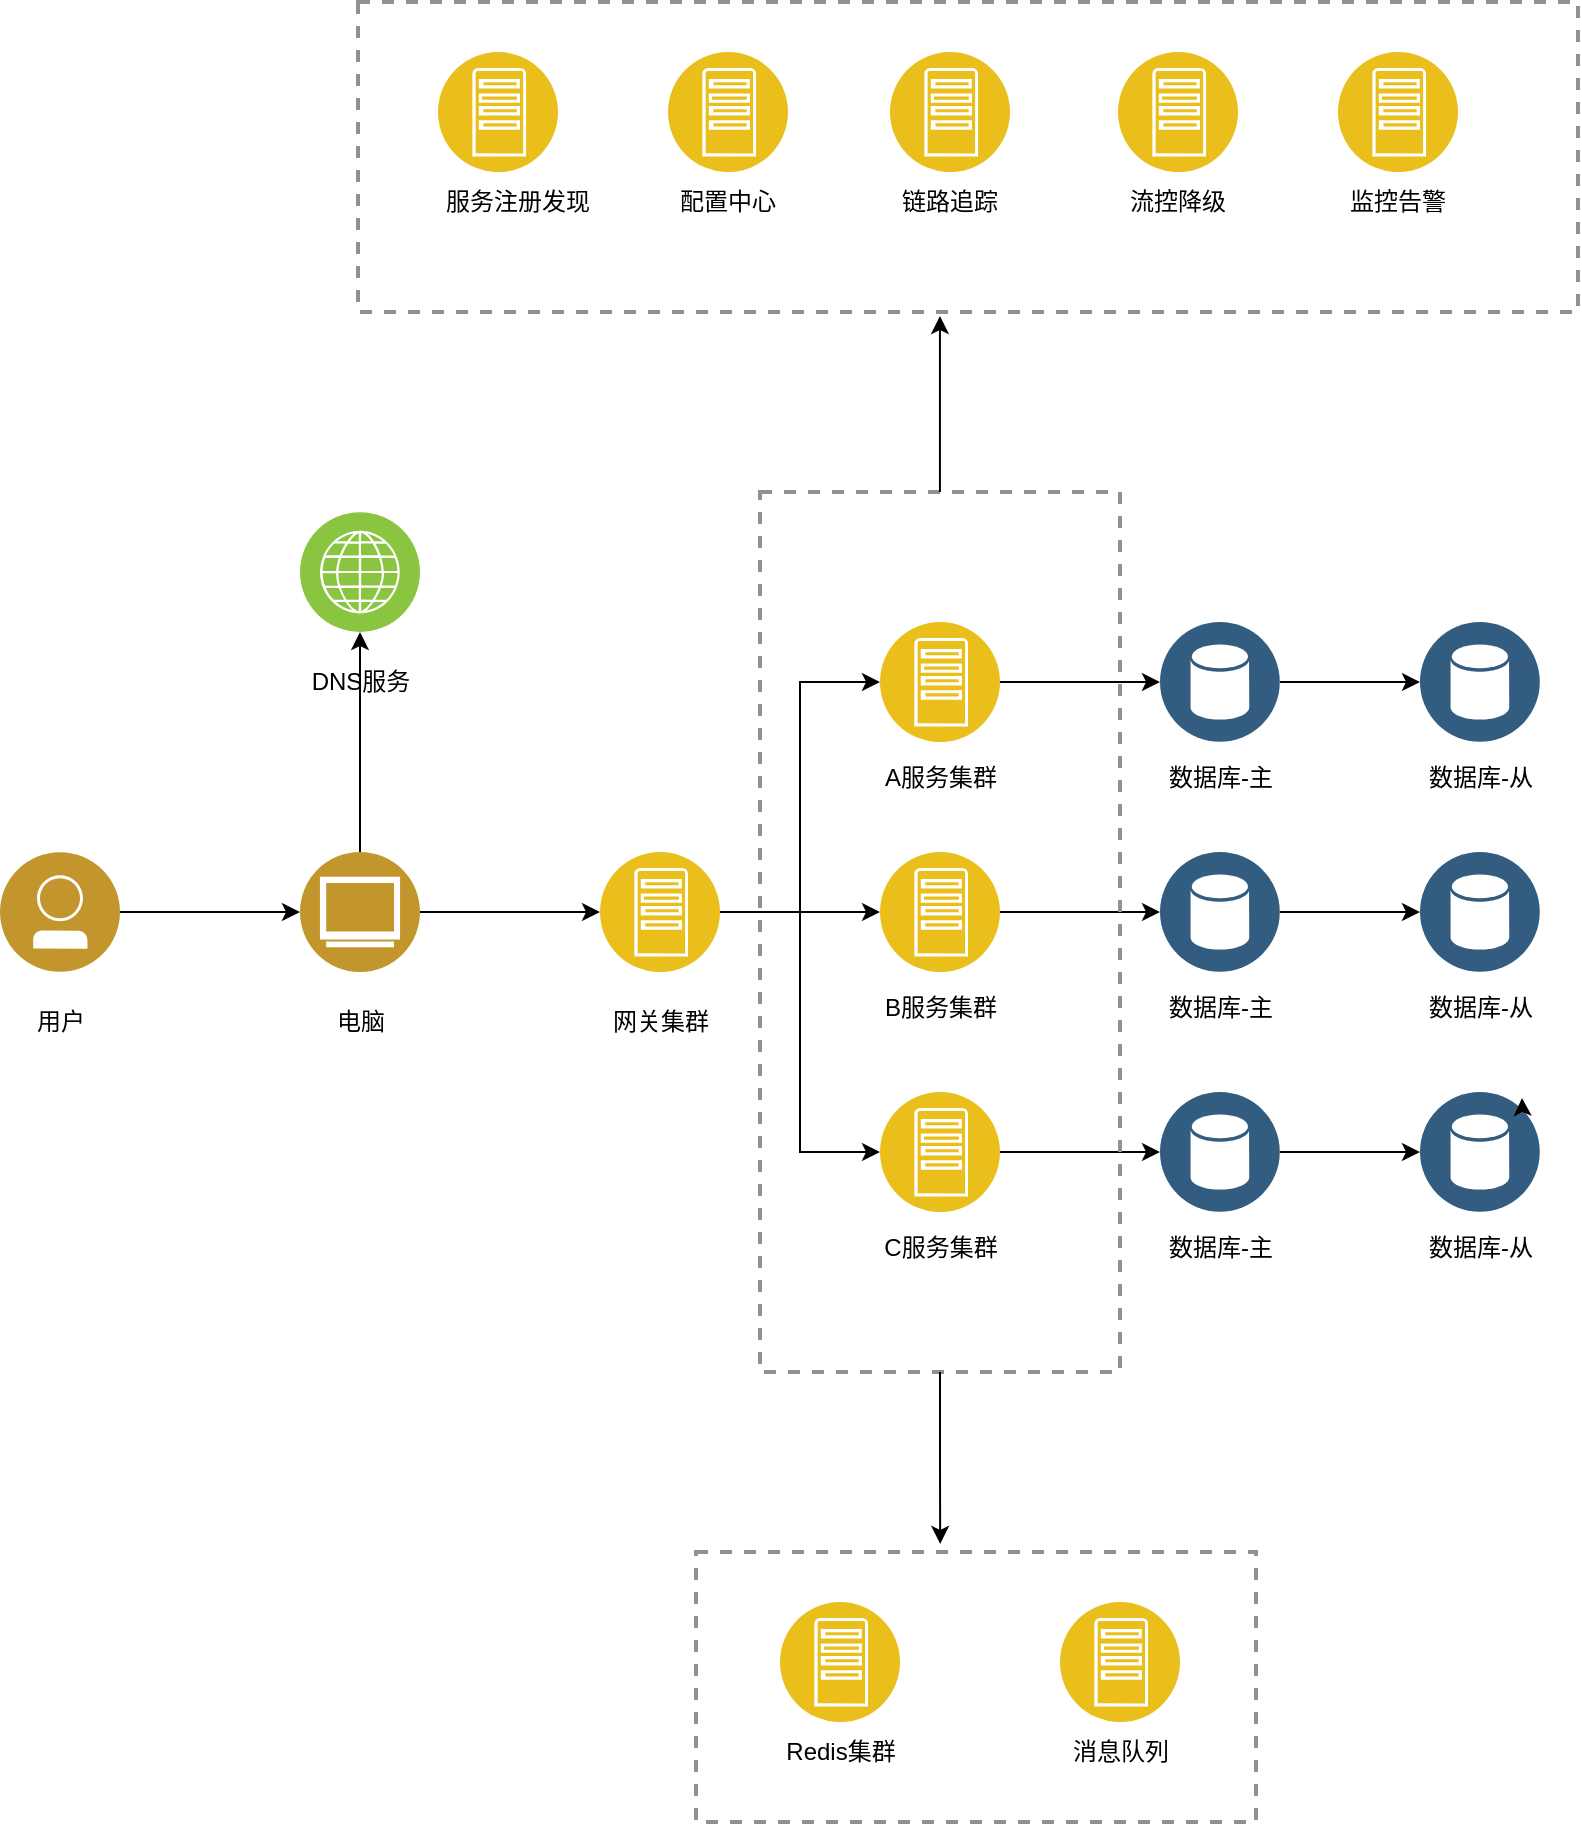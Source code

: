 <mxfile version="25.0.3">
  <diagram name="第 1 页" id="v08SBiCe49YFthJZVZgQ">
    <mxGraphModel dx="1434" dy="1915" grid="1" gridSize="10" guides="1" tooltips="1" connect="1" arrows="1" fold="1" page="1" pageScale="1" pageWidth="827" pageHeight="1169" math="0" shadow="0">
      <root>
        <mxCell id="0" />
        <mxCell id="1" parent="0" />
        <mxCell id="NUhmxYv8Nv4f0Cy1MO_9-7" style="edgeStyle=orthogonalEdgeStyle;rounded=0;orthogonalLoop=1;jettySize=auto;html=1;entryX=0;entryY=0.5;entryDx=0;entryDy=0;" edge="1" parent="1" source="NUhmxYv8Nv4f0Cy1MO_9-1" target="NUhmxYv8Nv4f0Cy1MO_9-3">
          <mxGeometry relative="1" as="geometry" />
        </mxCell>
        <mxCell id="NUhmxYv8Nv4f0Cy1MO_9-1" value="" style="image;aspect=fixed;perimeter=ellipsePerimeter;html=1;align=center;shadow=0;dashed=0;fontColor=#4277BB;labelBackgroundColor=default;fontSize=12;spacingTop=3;image=img/lib/ibm/users/user.svg;" vertex="1" parent="1">
          <mxGeometry x="30" y="270" width="60" height="60" as="geometry" />
        </mxCell>
        <mxCell id="NUhmxYv8Nv4f0Cy1MO_9-2" value="用户" style="text;html=1;align=center;verticalAlign=middle;resizable=0;points=[];autosize=1;strokeColor=none;fillColor=none;" vertex="1" parent="1">
          <mxGeometry x="35" y="340" width="50" height="30" as="geometry" />
        </mxCell>
        <mxCell id="NUhmxYv8Nv4f0Cy1MO_9-8" style="edgeStyle=orthogonalEdgeStyle;rounded=0;orthogonalLoop=1;jettySize=auto;html=1;entryX=0;entryY=0.5;entryDx=0;entryDy=0;" edge="1" parent="1" source="NUhmxYv8Nv4f0Cy1MO_9-3" target="NUhmxYv8Nv4f0Cy1MO_9-5">
          <mxGeometry relative="1" as="geometry" />
        </mxCell>
        <mxCell id="NUhmxYv8Nv4f0Cy1MO_9-11" style="edgeStyle=orthogonalEdgeStyle;rounded=0;orthogonalLoop=1;jettySize=auto;html=1;entryX=0.5;entryY=1;entryDx=0;entryDy=0;" edge="1" parent="1" source="NUhmxYv8Nv4f0Cy1MO_9-3" target="NUhmxYv8Nv4f0Cy1MO_9-9">
          <mxGeometry relative="1" as="geometry" />
        </mxCell>
        <mxCell id="NUhmxYv8Nv4f0Cy1MO_9-3" value="" style="image;aspect=fixed;perimeter=ellipsePerimeter;html=1;align=center;shadow=0;dashed=0;fontColor=#4277BB;labelBackgroundColor=default;fontSize=12;spacingTop=3;image=img/lib/ibm/users/browser.svg;" vertex="1" parent="1">
          <mxGeometry x="180" y="270" width="60" height="60" as="geometry" />
        </mxCell>
        <mxCell id="NUhmxYv8Nv4f0Cy1MO_9-4" value="电脑" style="text;html=1;align=center;verticalAlign=middle;resizable=0;points=[];autosize=1;strokeColor=none;fillColor=none;" vertex="1" parent="1">
          <mxGeometry x="185" y="340" width="50" height="30" as="geometry" />
        </mxCell>
        <mxCell id="NUhmxYv8Nv4f0Cy1MO_9-37" style="edgeStyle=orthogonalEdgeStyle;rounded=0;orthogonalLoop=1;jettySize=auto;html=1;entryX=0;entryY=0.5;entryDx=0;entryDy=0;" edge="1" parent="1" source="NUhmxYv8Nv4f0Cy1MO_9-5" target="NUhmxYv8Nv4f0Cy1MO_9-12">
          <mxGeometry relative="1" as="geometry" />
        </mxCell>
        <mxCell id="NUhmxYv8Nv4f0Cy1MO_9-38" style="edgeStyle=orthogonalEdgeStyle;rounded=0;orthogonalLoop=1;jettySize=auto;html=1;entryX=0;entryY=0.5;entryDx=0;entryDy=0;" edge="1" parent="1" source="NUhmxYv8Nv4f0Cy1MO_9-5" target="NUhmxYv8Nv4f0Cy1MO_9-16">
          <mxGeometry relative="1" as="geometry" />
        </mxCell>
        <mxCell id="NUhmxYv8Nv4f0Cy1MO_9-39" style="edgeStyle=orthogonalEdgeStyle;rounded=0;orthogonalLoop=1;jettySize=auto;html=1;entryX=0;entryY=0.5;entryDx=0;entryDy=0;" edge="1" parent="1" source="NUhmxYv8Nv4f0Cy1MO_9-5" target="NUhmxYv8Nv4f0Cy1MO_9-14">
          <mxGeometry relative="1" as="geometry" />
        </mxCell>
        <mxCell id="NUhmxYv8Nv4f0Cy1MO_9-5" value="" style="image;aspect=fixed;perimeter=ellipsePerimeter;html=1;align=center;shadow=0;dashed=0;fontColor=#4277BB;labelBackgroundColor=default;fontSize=12;spacingTop=3;image=img/lib/ibm/applications/app_server.svg;" vertex="1" parent="1">
          <mxGeometry x="330" y="270" width="60" height="60" as="geometry" />
        </mxCell>
        <mxCell id="NUhmxYv8Nv4f0Cy1MO_9-6" value="网关集群" style="text;html=1;align=center;verticalAlign=middle;resizable=0;points=[];autosize=1;strokeColor=none;fillColor=none;" vertex="1" parent="1">
          <mxGeometry x="325" y="340" width="70" height="30" as="geometry" />
        </mxCell>
        <mxCell id="NUhmxYv8Nv4f0Cy1MO_9-9" value="" style="image;aspect=fixed;perimeter=ellipsePerimeter;html=1;align=center;shadow=0;dashed=0;fontColor=#4277BB;labelBackgroundColor=default;fontSize=12;spacingTop=3;image=img/lib/ibm/infrastructure/channels.svg;" vertex="1" parent="1">
          <mxGeometry x="180" y="100" width="60" height="60" as="geometry" />
        </mxCell>
        <mxCell id="NUhmxYv8Nv4f0Cy1MO_9-10" value="DNS服务" style="text;html=1;align=center;verticalAlign=middle;resizable=0;points=[];autosize=1;strokeColor=none;fillColor=none;" vertex="1" parent="1">
          <mxGeometry x="175" y="170" width="70" height="30" as="geometry" />
        </mxCell>
        <mxCell id="NUhmxYv8Nv4f0Cy1MO_9-30" style="edgeStyle=orthogonalEdgeStyle;rounded=0;orthogonalLoop=1;jettySize=auto;html=1;entryX=0;entryY=0.5;entryDx=0;entryDy=0;" edge="1" parent="1" source="NUhmxYv8Nv4f0Cy1MO_9-12" target="NUhmxYv8Nv4f0Cy1MO_9-18">
          <mxGeometry relative="1" as="geometry" />
        </mxCell>
        <mxCell id="NUhmxYv8Nv4f0Cy1MO_9-12" value="" style="image;aspect=fixed;perimeter=ellipsePerimeter;html=1;align=center;shadow=0;dashed=0;fontColor=#4277BB;labelBackgroundColor=default;fontSize=12;spacingTop=3;image=img/lib/ibm/applications/app_server.svg;" vertex="1" parent="1">
          <mxGeometry x="470" y="155" width="60" height="60" as="geometry" />
        </mxCell>
        <mxCell id="NUhmxYv8Nv4f0Cy1MO_9-13" value="A服务集群" style="text;html=1;align=center;verticalAlign=middle;resizable=0;points=[];autosize=1;strokeColor=none;fillColor=none;" vertex="1" parent="1">
          <mxGeometry x="460" y="218" width="80" height="30" as="geometry" />
        </mxCell>
        <mxCell id="NUhmxYv8Nv4f0Cy1MO_9-32" style="edgeStyle=orthogonalEdgeStyle;rounded=0;orthogonalLoop=1;jettySize=auto;html=1;entryX=0;entryY=0.5;entryDx=0;entryDy=0;" edge="1" parent="1" source="NUhmxYv8Nv4f0Cy1MO_9-14" target="NUhmxYv8Nv4f0Cy1MO_9-22">
          <mxGeometry relative="1" as="geometry" />
        </mxCell>
        <mxCell id="NUhmxYv8Nv4f0Cy1MO_9-14" value="" style="image;aspect=fixed;perimeter=ellipsePerimeter;html=1;align=center;shadow=0;dashed=0;fontColor=#4277BB;labelBackgroundColor=default;fontSize=12;spacingTop=3;image=img/lib/ibm/applications/app_server.svg;" vertex="1" parent="1">
          <mxGeometry x="470" y="270" width="60" height="60" as="geometry" />
        </mxCell>
        <mxCell id="NUhmxYv8Nv4f0Cy1MO_9-15" value="B服务集群" style="text;html=1;align=center;verticalAlign=middle;resizable=0;points=[];autosize=1;strokeColor=none;fillColor=none;" vertex="1" parent="1">
          <mxGeometry x="460" y="333" width="80" height="30" as="geometry" />
        </mxCell>
        <mxCell id="NUhmxYv8Nv4f0Cy1MO_9-34" style="edgeStyle=orthogonalEdgeStyle;rounded=0;orthogonalLoop=1;jettySize=auto;html=1;entryX=0;entryY=0.5;entryDx=0;entryDy=0;" edge="1" parent="1" source="NUhmxYv8Nv4f0Cy1MO_9-16" target="NUhmxYv8Nv4f0Cy1MO_9-24">
          <mxGeometry relative="1" as="geometry" />
        </mxCell>
        <mxCell id="NUhmxYv8Nv4f0Cy1MO_9-16" value="" style="image;aspect=fixed;perimeter=ellipsePerimeter;html=1;align=center;shadow=0;dashed=0;fontColor=#4277BB;labelBackgroundColor=default;fontSize=12;spacingTop=3;image=img/lib/ibm/applications/app_server.svg;" vertex="1" parent="1">
          <mxGeometry x="470" y="390" width="60" height="60" as="geometry" />
        </mxCell>
        <mxCell id="NUhmxYv8Nv4f0Cy1MO_9-17" value="C服务集群" style="text;html=1;align=center;verticalAlign=middle;resizable=0;points=[];autosize=1;strokeColor=none;fillColor=none;" vertex="1" parent="1">
          <mxGeometry x="460" y="453" width="80" height="30" as="geometry" />
        </mxCell>
        <mxCell id="NUhmxYv8Nv4f0Cy1MO_9-31" style="edgeStyle=orthogonalEdgeStyle;rounded=0;orthogonalLoop=1;jettySize=auto;html=1;entryX=0;entryY=0.5;entryDx=0;entryDy=0;" edge="1" parent="1" source="NUhmxYv8Nv4f0Cy1MO_9-18" target="NUhmxYv8Nv4f0Cy1MO_9-20">
          <mxGeometry relative="1" as="geometry" />
        </mxCell>
        <mxCell id="NUhmxYv8Nv4f0Cy1MO_9-18" value="" style="image;aspect=fixed;perimeter=ellipsePerimeter;html=1;align=center;shadow=0;dashed=0;fontColor=#4277BB;labelBackgroundColor=default;fontSize=12;spacingTop=3;image=img/lib/ibm/data/data_services.svg;" vertex="1" parent="1">
          <mxGeometry x="610" y="155" width="60" height="60" as="geometry" />
        </mxCell>
        <mxCell id="NUhmxYv8Nv4f0Cy1MO_9-19" value="数据库-主" style="text;html=1;align=center;verticalAlign=middle;resizable=0;points=[];autosize=1;strokeColor=none;fillColor=none;" vertex="1" parent="1">
          <mxGeometry x="600" y="218" width="80" height="30" as="geometry" />
        </mxCell>
        <mxCell id="NUhmxYv8Nv4f0Cy1MO_9-20" value="" style="image;aspect=fixed;perimeter=ellipsePerimeter;html=1;align=center;shadow=0;dashed=0;fontColor=#4277BB;labelBackgroundColor=default;fontSize=12;spacingTop=3;image=img/lib/ibm/data/data_services.svg;" vertex="1" parent="1">
          <mxGeometry x="740" y="155" width="60" height="60" as="geometry" />
        </mxCell>
        <mxCell id="NUhmxYv8Nv4f0Cy1MO_9-21" value="数据库-从" style="text;html=1;align=center;verticalAlign=middle;resizable=0;points=[];autosize=1;strokeColor=none;fillColor=none;" vertex="1" parent="1">
          <mxGeometry x="730" y="218" width="80" height="30" as="geometry" />
        </mxCell>
        <mxCell id="NUhmxYv8Nv4f0Cy1MO_9-33" style="edgeStyle=orthogonalEdgeStyle;rounded=0;orthogonalLoop=1;jettySize=auto;html=1;entryX=0;entryY=0.5;entryDx=0;entryDy=0;" edge="1" parent="1" source="NUhmxYv8Nv4f0Cy1MO_9-22" target="NUhmxYv8Nv4f0Cy1MO_9-26">
          <mxGeometry relative="1" as="geometry" />
        </mxCell>
        <mxCell id="NUhmxYv8Nv4f0Cy1MO_9-22" value="" style="image;aspect=fixed;perimeter=ellipsePerimeter;html=1;align=center;shadow=0;dashed=0;fontColor=#4277BB;labelBackgroundColor=default;fontSize=12;spacingTop=3;image=img/lib/ibm/data/data_services.svg;" vertex="1" parent="1">
          <mxGeometry x="610" y="270" width="60" height="60" as="geometry" />
        </mxCell>
        <mxCell id="NUhmxYv8Nv4f0Cy1MO_9-23" value="数据库-主" style="text;html=1;align=center;verticalAlign=middle;resizable=0;points=[];autosize=1;strokeColor=none;fillColor=none;" vertex="1" parent="1">
          <mxGeometry x="600" y="333" width="80" height="30" as="geometry" />
        </mxCell>
        <mxCell id="NUhmxYv8Nv4f0Cy1MO_9-36" style="edgeStyle=orthogonalEdgeStyle;rounded=0;orthogonalLoop=1;jettySize=auto;html=1;entryX=0;entryY=0.5;entryDx=0;entryDy=0;" edge="1" parent="1" source="NUhmxYv8Nv4f0Cy1MO_9-24" target="NUhmxYv8Nv4f0Cy1MO_9-28">
          <mxGeometry relative="1" as="geometry" />
        </mxCell>
        <mxCell id="NUhmxYv8Nv4f0Cy1MO_9-24" value="" style="image;aspect=fixed;perimeter=ellipsePerimeter;html=1;align=center;shadow=0;dashed=0;fontColor=#4277BB;labelBackgroundColor=default;fontSize=12;spacingTop=3;image=img/lib/ibm/data/data_services.svg;" vertex="1" parent="1">
          <mxGeometry x="610" y="390" width="60" height="60" as="geometry" />
        </mxCell>
        <mxCell id="NUhmxYv8Nv4f0Cy1MO_9-25" value="数据库-主" style="text;html=1;align=center;verticalAlign=middle;resizable=0;points=[];autosize=1;strokeColor=none;fillColor=none;" vertex="1" parent="1">
          <mxGeometry x="600" y="453" width="80" height="30" as="geometry" />
        </mxCell>
        <mxCell id="NUhmxYv8Nv4f0Cy1MO_9-26" value="" style="image;aspect=fixed;perimeter=ellipsePerimeter;html=1;align=center;shadow=0;dashed=0;fontColor=#4277BB;labelBackgroundColor=default;fontSize=12;spacingTop=3;image=img/lib/ibm/data/data_services.svg;" vertex="1" parent="1">
          <mxGeometry x="740" y="270" width="60" height="60" as="geometry" />
        </mxCell>
        <mxCell id="NUhmxYv8Nv4f0Cy1MO_9-27" value="数据库-从" style="text;html=1;align=center;verticalAlign=middle;resizable=0;points=[];autosize=1;strokeColor=none;fillColor=none;" vertex="1" parent="1">
          <mxGeometry x="730" y="333" width="80" height="30" as="geometry" />
        </mxCell>
        <mxCell id="NUhmxYv8Nv4f0Cy1MO_9-28" value="" style="image;aspect=fixed;perimeter=ellipsePerimeter;html=1;align=center;shadow=0;dashed=0;fontColor=#4277BB;labelBackgroundColor=default;fontSize=12;spacingTop=3;image=img/lib/ibm/data/data_services.svg;" vertex="1" parent="1">
          <mxGeometry x="740" y="390" width="60" height="60" as="geometry" />
        </mxCell>
        <mxCell id="NUhmxYv8Nv4f0Cy1MO_9-29" value="数据库-从" style="text;html=1;align=center;verticalAlign=middle;resizable=0;points=[];autosize=1;strokeColor=none;fillColor=none;" vertex="1" parent="1">
          <mxGeometry x="730" y="453" width="80" height="30" as="geometry" />
        </mxCell>
        <mxCell id="NUhmxYv8Nv4f0Cy1MO_9-35" style="edgeStyle=orthogonalEdgeStyle;rounded=0;orthogonalLoop=1;jettySize=auto;html=1;exitX=1;exitY=0;exitDx=0;exitDy=0;entryX=0.85;entryY=0.05;entryDx=0;entryDy=0;entryPerimeter=0;" edge="1" parent="1" source="NUhmxYv8Nv4f0Cy1MO_9-28" target="NUhmxYv8Nv4f0Cy1MO_9-28">
          <mxGeometry relative="1" as="geometry" />
        </mxCell>
        <mxCell id="NUhmxYv8Nv4f0Cy1MO_9-40" value="" style="image;aspect=fixed;perimeter=ellipsePerimeter;html=1;align=center;shadow=0;dashed=0;fontColor=#4277BB;labelBackgroundColor=default;fontSize=12;spacingTop=3;image=img/lib/ibm/applications/app_server.svg;" vertex="1" parent="1">
          <mxGeometry x="420" y="645" width="60" height="60" as="geometry" />
        </mxCell>
        <mxCell id="NUhmxYv8Nv4f0Cy1MO_9-41" value="Redis集群" style="text;html=1;align=center;verticalAlign=middle;resizable=0;points=[];autosize=1;strokeColor=none;fillColor=none;" vertex="1" parent="1">
          <mxGeometry x="410" y="705" width="80" height="30" as="geometry" />
        </mxCell>
        <mxCell id="NUhmxYv8Nv4f0Cy1MO_9-42" value="" style="image;aspect=fixed;perimeter=ellipsePerimeter;html=1;align=center;shadow=0;dashed=0;fontColor=#4277BB;labelBackgroundColor=default;fontSize=12;spacingTop=3;image=img/lib/ibm/applications/app_server.svg;" vertex="1" parent="1">
          <mxGeometry x="560" y="645" width="60" height="60" as="geometry" />
        </mxCell>
        <mxCell id="NUhmxYv8Nv4f0Cy1MO_9-43" value="消息队列" style="text;html=1;align=center;verticalAlign=middle;resizable=0;points=[];autosize=1;strokeColor=none;fillColor=none;" vertex="1" parent="1">
          <mxGeometry x="555" y="705" width="70" height="30" as="geometry" />
        </mxCell>
        <mxCell id="NUhmxYv8Nv4f0Cy1MO_9-44" value="" style="fontStyle=0;verticalAlign=top;align=center;spacingTop=-2;fillColor=none;rounded=0;whiteSpace=wrap;html=1;strokeColor=#919191;strokeWidth=2;dashed=1;container=1;collapsible=0;expand=0;recursiveResize=0;" vertex="1" parent="1">
          <mxGeometry x="378" y="620" width="280" height="135" as="geometry" />
        </mxCell>
        <mxCell id="NUhmxYv8Nv4f0Cy1MO_9-46" value="" style="fontStyle=0;verticalAlign=top;align=center;spacingTop=-2;fillColor=none;rounded=0;whiteSpace=wrap;html=1;strokeColor=#919191;strokeWidth=2;dashed=1;container=1;collapsible=0;expand=0;recursiveResize=0;" vertex="1" parent="1">
          <mxGeometry x="410" y="90" width="180" height="440" as="geometry" />
        </mxCell>
        <mxCell id="NUhmxYv8Nv4f0Cy1MO_9-48" style="edgeStyle=orthogonalEdgeStyle;rounded=0;orthogonalLoop=1;jettySize=auto;html=1;entryX=0.436;entryY=-0.03;entryDx=0;entryDy=0;entryPerimeter=0;" edge="1" parent="1" source="NUhmxYv8Nv4f0Cy1MO_9-46" target="NUhmxYv8Nv4f0Cy1MO_9-44">
          <mxGeometry relative="1" as="geometry" />
        </mxCell>
        <mxCell id="NUhmxYv8Nv4f0Cy1MO_9-63" value="" style="group" vertex="1" connectable="0" parent="1">
          <mxGeometry x="209" y="-155" width="610" height="155" as="geometry" />
        </mxCell>
        <mxCell id="NUhmxYv8Nv4f0Cy1MO_9-50" value="" style="fontStyle=0;verticalAlign=top;align=center;spacingTop=-2;fillColor=none;rounded=0;whiteSpace=wrap;html=1;strokeColor=#919191;strokeWidth=2;dashed=1;container=0;collapsible=0;expand=0;recursiveResize=0;" vertex="1" parent="NUhmxYv8Nv4f0Cy1MO_9-63">
          <mxGeometry width="610" height="155" as="geometry" />
        </mxCell>
        <mxCell id="NUhmxYv8Nv4f0Cy1MO_9-49" value="" style="image;aspect=fixed;perimeter=ellipsePerimeter;html=1;align=center;shadow=0;dashed=0;fontColor=#4277BB;labelBackgroundColor=default;fontSize=12;spacingTop=3;image=img/lib/ibm/applications/app_server.svg;container=0;" vertex="1" parent="NUhmxYv8Nv4f0Cy1MO_9-63">
          <mxGeometry x="40" y="25" width="60" height="60" as="geometry" />
        </mxCell>
        <mxCell id="NUhmxYv8Nv4f0Cy1MO_9-51" value="服务注册发现" style="text;html=1;align=center;verticalAlign=middle;whiteSpace=wrap;rounded=0;container=0;" vertex="1" parent="NUhmxYv8Nv4f0Cy1MO_9-63">
          <mxGeometry x="40" y="85" width="80" height="30" as="geometry" />
        </mxCell>
        <mxCell id="NUhmxYv8Nv4f0Cy1MO_9-55" value="配置中心" style="text;html=1;align=center;verticalAlign=middle;whiteSpace=wrap;rounded=0;container=0;" vertex="1" parent="NUhmxYv8Nv4f0Cy1MO_9-63">
          <mxGeometry x="145" y="85" width="80" height="30" as="geometry" />
        </mxCell>
        <mxCell id="NUhmxYv8Nv4f0Cy1MO_9-56" value="" style="image;aspect=fixed;perimeter=ellipsePerimeter;html=1;align=center;shadow=0;dashed=0;fontColor=#4277BB;labelBackgroundColor=default;fontSize=12;spacingTop=3;image=img/lib/ibm/applications/app_server.svg;container=0;" vertex="1" parent="NUhmxYv8Nv4f0Cy1MO_9-63">
          <mxGeometry x="155" y="25" width="60" height="60" as="geometry" />
        </mxCell>
        <mxCell id="NUhmxYv8Nv4f0Cy1MO_9-57" value="链路追踪" style="text;html=1;align=center;verticalAlign=middle;whiteSpace=wrap;rounded=0;container=0;" vertex="1" parent="NUhmxYv8Nv4f0Cy1MO_9-63">
          <mxGeometry x="256" y="85" width="80" height="30" as="geometry" />
        </mxCell>
        <mxCell id="NUhmxYv8Nv4f0Cy1MO_9-58" value="" style="image;aspect=fixed;perimeter=ellipsePerimeter;html=1;align=center;shadow=0;dashed=0;fontColor=#4277BB;labelBackgroundColor=default;fontSize=12;spacingTop=3;image=img/lib/ibm/applications/app_server.svg;container=0;" vertex="1" parent="NUhmxYv8Nv4f0Cy1MO_9-63">
          <mxGeometry x="266" y="25" width="60" height="60" as="geometry" />
        </mxCell>
        <mxCell id="NUhmxYv8Nv4f0Cy1MO_9-59" value="流控降级" style="text;html=1;align=center;verticalAlign=middle;whiteSpace=wrap;rounded=0;container=0;" vertex="1" parent="NUhmxYv8Nv4f0Cy1MO_9-63">
          <mxGeometry x="370" y="85" width="80" height="30" as="geometry" />
        </mxCell>
        <mxCell id="NUhmxYv8Nv4f0Cy1MO_9-60" value="" style="image;aspect=fixed;perimeter=ellipsePerimeter;html=1;align=center;shadow=0;dashed=0;fontColor=#4277BB;labelBackgroundColor=default;fontSize=12;spacingTop=3;image=img/lib/ibm/applications/app_server.svg;container=0;" vertex="1" parent="NUhmxYv8Nv4f0Cy1MO_9-63">
          <mxGeometry x="380" y="25" width="60" height="60" as="geometry" />
        </mxCell>
        <mxCell id="NUhmxYv8Nv4f0Cy1MO_9-61" value="监控告警" style="text;html=1;align=center;verticalAlign=middle;whiteSpace=wrap;rounded=0;container=0;" vertex="1" parent="NUhmxYv8Nv4f0Cy1MO_9-63">
          <mxGeometry x="480" y="85" width="80" height="30" as="geometry" />
        </mxCell>
        <mxCell id="NUhmxYv8Nv4f0Cy1MO_9-62" value="" style="image;aspect=fixed;perimeter=ellipsePerimeter;html=1;align=center;shadow=0;dashed=0;fontColor=#4277BB;labelBackgroundColor=default;fontSize=12;spacingTop=3;image=img/lib/ibm/applications/app_server.svg;container=0;" vertex="1" parent="NUhmxYv8Nv4f0Cy1MO_9-63">
          <mxGeometry x="490" y="25" width="60" height="60" as="geometry" />
        </mxCell>
        <mxCell id="NUhmxYv8Nv4f0Cy1MO_9-64" style="edgeStyle=orthogonalEdgeStyle;rounded=0;orthogonalLoop=1;jettySize=auto;html=1;entryX=0.477;entryY=1.013;entryDx=0;entryDy=0;entryPerimeter=0;" edge="1" parent="1" source="NUhmxYv8Nv4f0Cy1MO_9-46" target="NUhmxYv8Nv4f0Cy1MO_9-50">
          <mxGeometry relative="1" as="geometry" />
        </mxCell>
      </root>
    </mxGraphModel>
  </diagram>
</mxfile>

